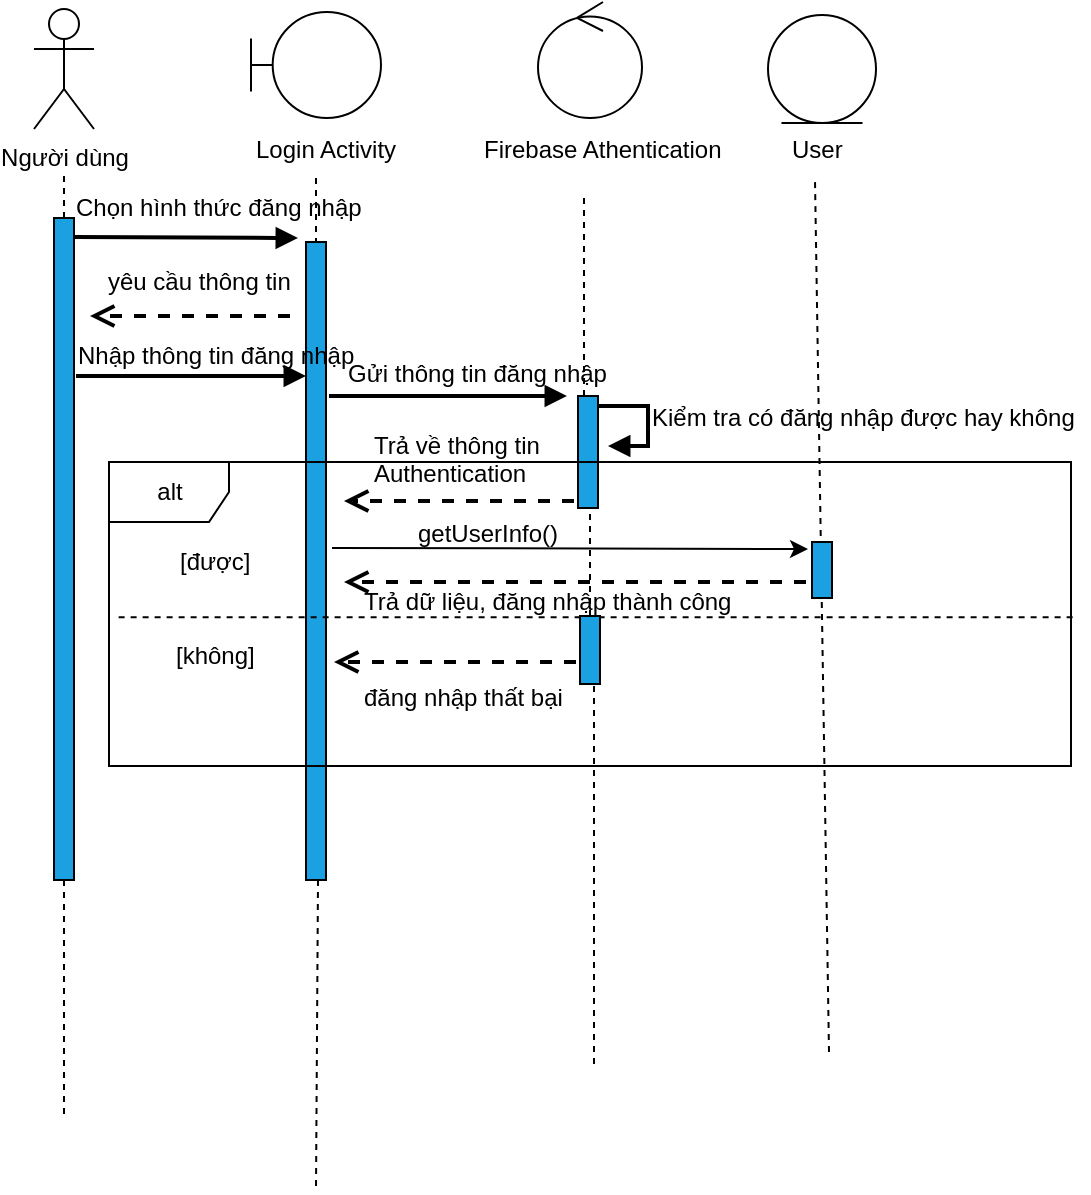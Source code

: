 <mxfile version="10.7.5" type="device"><diagram id="w3C4QUO1yhka0z2PMHqf" name="Page-1"><mxGraphModel dx="1064" dy="496" grid="0" gridSize="10" guides="1" tooltips="1" connect="1" arrows="1" fold="1" page="0" pageScale="1" pageWidth="850" pageHeight="1100" math="0" shadow="0"><root><mxCell id="0"/><mxCell id="1" parent="0"/><mxCell id="lGTmgRn-pwPCFC8aHeE3-1" value="Người dùng" style="shape=umlActor;verticalLabelPosition=bottom;labelBackgroundColor=#ffffff;verticalAlign=top;html=1;outlineConnect=0;" parent="1" vertex="1"><mxGeometry x="125" y="46.5" width="30" height="60" as="geometry"/></mxCell><mxCell id="lGTmgRn-pwPCFC8aHeE3-2" value="" style="ellipse;shape=umlControl;whiteSpace=wrap;html=1;strokeColor=#000000;" parent="1" vertex="1"><mxGeometry x="377" y="43" width="52" height="58" as="geometry"/></mxCell><mxCell id="lGTmgRn-pwPCFC8aHeE3-3" value="Firebase Athentication" style="text;html=1;resizable=0;points=[];autosize=1;align=left;verticalAlign=top;spacingTop=-4;" parent="1" vertex="1"><mxGeometry x="348" y="106.5" width="129" height="14" as="geometry"/></mxCell><mxCell id="lGTmgRn-pwPCFC8aHeE3-4" value="" style="shape=umlBoundary;whiteSpace=wrap;html=1;strokeColor=#000000;" parent="1" vertex="1"><mxGeometry x="233.5" y="48" width="65" height="53" as="geometry"/></mxCell><mxCell id="lGTmgRn-pwPCFC8aHeE3-5" value="Login Activity" style="text;html=1;resizable=0;points=[];autosize=1;align=left;verticalAlign=top;spacingTop=-4;" parent="1" vertex="1"><mxGeometry x="233.5" y="106.5" width="81" height="14" as="geometry"/></mxCell><mxCell id="lGTmgRn-pwPCFC8aHeE3-6" value="" style="ellipse;shape=umlEntity;whiteSpace=wrap;html=1;strokeColor=#000000;" parent="1" vertex="1"><mxGeometry x="492" y="49.5" width="54" height="54" as="geometry"/></mxCell><mxCell id="lGTmgRn-pwPCFC8aHeE3-7" value="User" style="text;html=1;resizable=0;points=[];autosize=1;align=left;verticalAlign=top;spacingTop=-4;" parent="1" vertex="1"><mxGeometry x="501.5" y="106.5" width="35" height="14" as="geometry"/></mxCell><mxCell id="lGTmgRn-pwPCFC8aHeE3-8" value="" style="endArrow=block;endFill=1;endSize=6;html=1;strokeWidth=2;" parent="1" edge="1"><mxGeometry width="100" relative="1" as="geometry"><mxPoint x="145" y="160.5" as="sourcePoint"/><mxPoint x="257" y="161" as="targetPoint"/></mxGeometry></mxCell><mxCell id="lGTmgRn-pwPCFC8aHeE3-11" value="" style="endArrow=block;endFill=1;endSize=6;html=1;strokeWidth=2;" parent="1" edge="1"><mxGeometry width="100" relative="1" as="geometry"><mxPoint x="272.5" y="240" as="sourcePoint"/><mxPoint x="391.5" y="240" as="targetPoint"/></mxGeometry></mxCell><mxCell id="lGTmgRn-pwPCFC8aHeE3-13" value="Chọn hình thức đăng nhập" style="text;html=1;resizable=0;points=[];autosize=1;align=left;verticalAlign=top;spacingTop=-4;fillColor=#ffffff;" parent="1" vertex="1"><mxGeometry x="143.5" y="135.5" width="153" height="14" as="geometry"/></mxCell><mxCell id="lGTmgRn-pwPCFC8aHeE3-15" value="Gửi thông tin đăng nhập" style="text;html=1;resizable=0;points=[];autosize=1;align=left;verticalAlign=top;spacingTop=-4;" parent="1" vertex="1"><mxGeometry x="280" y="219" width="139" height="14" as="geometry"/></mxCell><mxCell id="lGTmgRn-pwPCFC8aHeE3-18" value="" style="endArrow=none;dashed=1;html=1;strokeWidth=1;" parent="1" source="lGTmgRn-pwPCFC8aHeE3-19" edge="1"><mxGeometry width="50" height="50" relative="1" as="geometry"><mxPoint x="140" y="520" as="sourcePoint"/><mxPoint x="140" y="130" as="targetPoint"/></mxGeometry></mxCell><mxCell id="lGTmgRn-pwPCFC8aHeE3-19" value="" style="html=1;points=[];perimeter=orthogonalPerimeter;fillColor=#1ba1e2;strokeColor=#000000;fontColor=#ffffff;" parent="1" vertex="1"><mxGeometry x="135" y="151" width="10" height="331" as="geometry"/></mxCell><mxCell id="lGTmgRn-pwPCFC8aHeE3-20" value="" style="endArrow=none;dashed=1;html=1;strokeWidth=1;" parent="1" source="lGTmgRn-pwPCFC8aHeE3-19" edge="1"><mxGeometry width="50" height="50" relative="1" as="geometry"><mxPoint x="140" y="520" as="sourcePoint"/><mxPoint x="140" y="601" as="targetPoint"/></mxGeometry></mxCell><mxCell id="lGTmgRn-pwPCFC8aHeE3-21" value="" style="endArrow=none;dashed=1;html=1;strokeWidth=1;exitX=0.5;exitY=0.003;exitDx=0;exitDy=0;exitPerimeter=0;" parent="1" source="lGTmgRn-pwPCFC8aHeE3-22" edge="1"><mxGeometry width="50" height="50" relative="1" as="geometry"><mxPoint x="266" y="520" as="sourcePoint"/><mxPoint x="266" y="131" as="targetPoint"/></mxGeometry></mxCell><mxCell id="lGTmgRn-pwPCFC8aHeE3-22" value="" style="html=1;points=[];perimeter=orthogonalPerimeter;fillColor=#1ba1e2;strokeColor=#000000;fontColor=#ffffff;" parent="1" vertex="1"><mxGeometry x="261" y="163" width="10" height="319" as="geometry"/></mxCell><mxCell id="lGTmgRn-pwPCFC8aHeE3-23" value="" style="endArrow=none;dashed=1;html=1;strokeWidth=1;exitX=-0.014;exitY=-0.107;exitDx=0;exitDy=0;exitPerimeter=0;" parent="1" edge="1"><mxGeometry width="50" height="50" relative="1" as="geometry"><mxPoint x="267" y="482" as="sourcePoint"/><mxPoint x="266" y="637" as="targetPoint"/></mxGeometry></mxCell><mxCell id="lGTmgRn-pwPCFC8aHeE3-24" value="" style="endArrow=none;dashed=1;html=1;strokeWidth=1;" parent="1" source="lGTmgRn-pwPCFC8aHeE3-25" edge="1"><mxGeometry width="50" height="50" relative="1" as="geometry"><mxPoint x="400" y="520" as="sourcePoint"/><mxPoint x="400" y="140" as="targetPoint"/></mxGeometry></mxCell><mxCell id="lGTmgRn-pwPCFC8aHeE3-25" value="" style="html=1;points=[];perimeter=orthogonalPerimeter;fillColor=#1ba1e2;strokeColor=#000000;fontColor=#ffffff;" parent="1" vertex="1"><mxGeometry x="397" y="240" width="10" height="33" as="geometry"/></mxCell><mxCell id="lGTmgRn-pwPCFC8aHeE3-26" value="" style="endArrow=none;dashed=1;html=1;strokeWidth=1;" parent="1" source="lGTmgRn-pwPCFC8aHeE3-53" target="lGTmgRn-pwPCFC8aHeE3-25" edge="1"><mxGeometry width="50" height="50" relative="1" as="geometry"><mxPoint x="400" y="574" as="sourcePoint"/><mxPoint x="400" y="140" as="targetPoint"/></mxGeometry></mxCell><mxCell id="lGTmgRn-pwPCFC8aHeE3-32" value="" style="endArrow=none;dashed=1;html=1;strokeWidth=1;" parent="1" edge="1"><mxGeometry width="50" height="50" relative="1" as="geometry"><mxPoint x="522.5" y="568" as="sourcePoint"/><mxPoint x="515.5" y="132" as="targetPoint"/></mxGeometry></mxCell><mxCell id="lGTmgRn-pwPCFC8aHeE3-33" value="" style="html=1;verticalAlign=bottom;endArrow=open;dashed=1;endSize=8;strokeWidth=2;" parent="1" edge="1"><mxGeometry relative="1" as="geometry"><mxPoint x="253" y="200" as="sourcePoint"/><mxPoint x="153" y="200" as="targetPoint"/></mxGeometry></mxCell><mxCell id="lGTmgRn-pwPCFC8aHeE3-34" value="yêu cầu thông tin" style="text;html=1;resizable=0;points=[];autosize=1;align=left;verticalAlign=top;spacingTop=-4;fillColor=none;" parent="1" vertex="1"><mxGeometry x="160" y="173" width="101" height="14" as="geometry"/></mxCell><mxCell id="lGTmgRn-pwPCFC8aHeE3-35" value="" style="endArrow=block;endFill=1;endSize=6;html=1;strokeWidth=2;" parent="1" edge="1"><mxGeometry width="100" relative="1" as="geometry"><mxPoint x="146" y="230" as="sourcePoint"/><mxPoint x="261" y="230" as="targetPoint"/></mxGeometry></mxCell><mxCell id="lGTmgRn-pwPCFC8aHeE3-36" value="Nhập thông tin đăng nhập" style="text;html=1;resizable=0;points=[];autosize=1;align=left;verticalAlign=top;spacingTop=-4;" parent="1" vertex="1"><mxGeometry x="145" y="210" width="148" height="14" as="geometry"/></mxCell><mxCell id="lGTmgRn-pwPCFC8aHeE3-41" value="" style="edgeStyle=orthogonalEdgeStyle;html=1;align=left;spacingLeft=2;endArrow=block;rounded=0;entryX=1;entryY=0;strokeWidth=2;" parent="1" edge="1"><mxGeometry x="1" y="350" relative="1" as="geometry"><mxPoint x="407" y="245" as="sourcePoint"/><Array as="points"><mxPoint x="432" y="245"/><mxPoint x="432" y="265"/></Array><mxPoint x="412" y="265" as="targetPoint"/><mxPoint x="-303" y="-174" as="offset"/></mxGeometry></mxCell><mxCell id="lGTmgRn-pwPCFC8aHeE3-42" value="Kiểm tra có đăng nhập được hay không" style="text;html=1;resizable=0;points=[];autosize=1;align=left;verticalAlign=top;spacingTop=-4;" parent="1" vertex="1"><mxGeometry x="431.5" y="241" width="221" height="14" as="geometry"/></mxCell><mxCell id="lGTmgRn-pwPCFC8aHeE3-44" value="" style="endArrow=none;dashed=1;html=1;strokeWidth=1;exitX=0.01;exitY=0.511;exitDx=0;exitDy=0;exitPerimeter=0;entryX=1.007;entryY=0.511;entryDx=0;entryDy=0;entryPerimeter=0;" parent="1" source="lGTmgRn-pwPCFC8aHeE3-43" target="lGTmgRn-pwPCFC8aHeE3-43" edge="1"><mxGeometry width="50" height="50" relative="1" as="geometry"><mxPoint x="197" y="525" as="sourcePoint"/><mxPoint x="247" y="475" as="targetPoint"/></mxGeometry></mxCell><mxCell id="lGTmgRn-pwPCFC8aHeE3-52" value="" style="html=1;points=[];perimeter=orthogonalPerimeter;fillColor=#1ba1e2;strokeColor=#000000;fontColor=#ffffff;" parent="1" vertex="1"><mxGeometry x="397" y="273" width="10" height="23" as="geometry"/></mxCell><mxCell id="lGTmgRn-pwPCFC8aHeE3-55" value="[được]" style="text;html=1;resizable=0;points=[];autosize=1;align=left;verticalAlign=top;spacingTop=-4;" parent="1" vertex="1"><mxGeometry x="196" y="313" width="45" height="14" as="geometry"/></mxCell><mxCell id="lGTmgRn-pwPCFC8aHeE3-56" value="[không]" style="text;html=1;resizable=0;points=[];autosize=1;align=left;verticalAlign=top;spacingTop=-4;" parent="1" vertex="1"><mxGeometry x="194" y="360" width="49" height="14" as="geometry"/></mxCell><mxCell id="lGTmgRn-pwPCFC8aHeE3-43" value="alt" style="shape=umlFrame;whiteSpace=wrap;html=1;strokeColor=#000000;fillColor=none;" parent="1" vertex="1"><mxGeometry x="162.5" y="273" width="481" height="152" as="geometry"/></mxCell><mxCell id="lGTmgRn-pwPCFC8aHeE3-63" value="" style="html=1;points=[];perimeter=orthogonalPerimeter;fillColor=#1ba1e2;strokeColor=#000000;fontColor=#ffffff;" parent="1" vertex="1"><mxGeometry x="514" y="313" width="10" height="28" as="geometry"/></mxCell><mxCell id="lGTmgRn-pwPCFC8aHeE3-64" value="" style="html=1;verticalAlign=bottom;endArrow=open;dashed=1;endSize=8;strokeWidth=2;" parent="1" edge="1"><mxGeometry relative="1" as="geometry"><mxPoint x="395" y="292.5" as="sourcePoint"/><mxPoint x="280" y="292.5" as="targetPoint"/></mxGeometry></mxCell><mxCell id="lGTmgRn-pwPCFC8aHeE3-53" value="" style="html=1;points=[];perimeter=orthogonalPerimeter;fillColor=#1ba1e2;strokeColor=#000000;fontColor=#ffffff;" parent="1" vertex="1"><mxGeometry x="398" y="350" width="10" height="34" as="geometry"/></mxCell><mxCell id="lGTmgRn-pwPCFC8aHeE3-66" value="" style="endArrow=none;dashed=1;html=1;strokeWidth=1;entryX=0.7;entryY=1;entryDx=0;entryDy=0;entryPerimeter=0;" parent="1" target="lGTmgRn-pwPCFC8aHeE3-53" edge="1"><mxGeometry width="50" height="50" relative="1" as="geometry"><mxPoint x="405" y="574" as="sourcePoint"/><mxPoint x="400" y="374" as="targetPoint"/></mxGeometry></mxCell><mxCell id="lGTmgRn-pwPCFC8aHeE3-67" value="" style="html=1;verticalAlign=bottom;endArrow=open;dashed=1;endSize=8;strokeWidth=2;" parent="1" edge="1"><mxGeometry relative="1" as="geometry"><mxPoint x="396" y="373" as="sourcePoint"/><mxPoint x="275" y="373" as="targetPoint"/></mxGeometry></mxCell><mxCell id="lGTmgRn-pwPCFC8aHeE3-68" value="đăng nhập thất bại" style="text;html=1;resizable=0;points=[];autosize=1;align=left;verticalAlign=top;spacingTop=-4;" parent="1" vertex="1"><mxGeometry x="288" y="381" width="109" height="14" as="geometry"/></mxCell><mxCell id="UN_8EwlU_K9lDPtRx58x-1" value="Trả về thông tin&lt;br&gt;Authentication&lt;br&gt;" style="text;html=1;resizable=0;points=[];autosize=1;align=left;verticalAlign=top;spacingTop=-4;" parent="1" vertex="1"><mxGeometry x="293" y="255" width="93" height="28" as="geometry"/></mxCell><mxCell id="UN_8EwlU_K9lDPtRx58x-2" value="" style="endArrow=classic;html=1;" parent="1" edge="1"><mxGeometry width="50" height="50" relative="1" as="geometry"><mxPoint x="274" y="316" as="sourcePoint"/><mxPoint x="512" y="316.5" as="targetPoint"/></mxGeometry></mxCell><mxCell id="UN_8EwlU_K9lDPtRx58x-3" value="" style="html=1;verticalAlign=bottom;endArrow=open;dashed=1;endSize=8;strokeWidth=2;" parent="1" edge="1"><mxGeometry relative="1" as="geometry"><mxPoint x="511" y="333" as="sourcePoint"/><mxPoint x="280" y="333" as="targetPoint"/></mxGeometry></mxCell><mxCell id="UN_8EwlU_K9lDPtRx58x-4" value="getUserInfo()" style="text;html=1;resizable=0;points=[];autosize=1;align=left;verticalAlign=top;spacingTop=-4;" parent="1" vertex="1"><mxGeometry x="314.5" y="299" width="80" height="14" as="geometry"/></mxCell><mxCell id="UN_8EwlU_K9lDPtRx58x-5" value="Trả dữ liệu, đăng nhập thành công" style="text;html=1;resizable=0;points=[];autosize=1;align=left;verticalAlign=top;spacingTop=-4;" parent="1" vertex="1"><mxGeometry x="288" y="333" width="194" height="14" as="geometry"/></mxCell></root></mxGraphModel></diagram></mxfile>